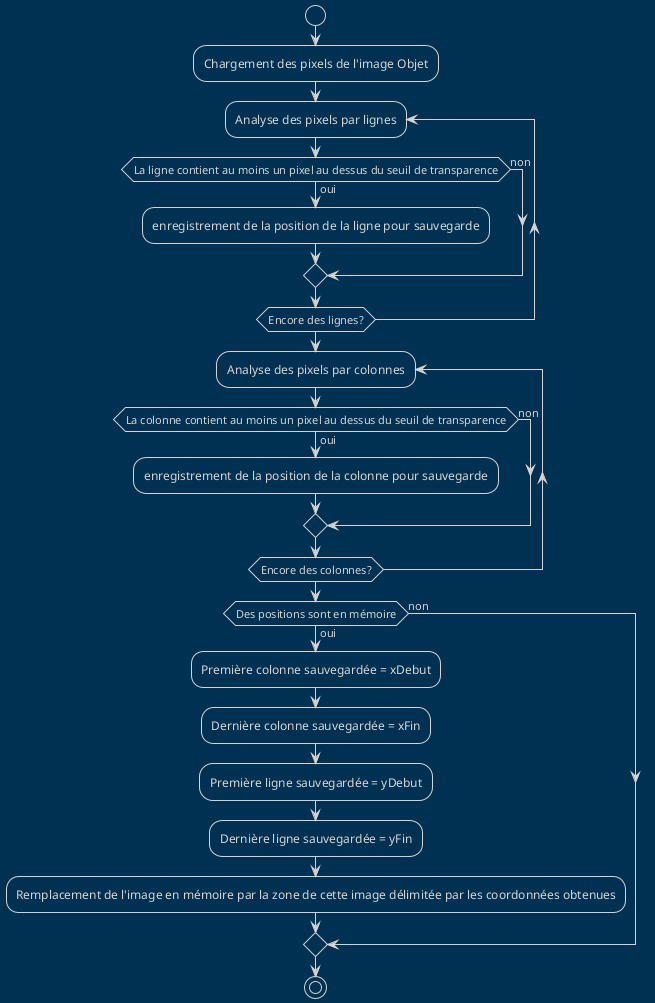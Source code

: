 @startuml MeS Fonction Detourage

start
!theme blueprint

:Chargement des pixels de l'image Objet;

repeat :Analyse des pixels par lignes;
  if (La ligne contient au moins un pixel au dessus du seuil de transparence) then (oui)
  :enregistrement de la position de la ligne pour sauvegarde;
    else (non)
  endif
repeat while (Encore des lignes?)

repeat :Analyse des pixels par colonnes;
  if (La colonne contient au moins un pixel au dessus du seuil de transparence) then (oui)
  :enregistrement de la position de la colonne pour sauvegarde;
    else (non)
  endif
repeat while (Encore des colonnes?)

if (Des positions sont en mémoire) then (oui)
  :Première colonne sauvegardée = xDebut;
  :Dernière colonne sauvegardée = xFin;
  :Première ligne sauvegardée = yDebut;
  :Dernière ligne sauvegardée = yFin;
  :Remplacement de l'image en mémoire par la zone de cette image délimitée par les coordonnées obtenues;
    else (non)
  endif

stop